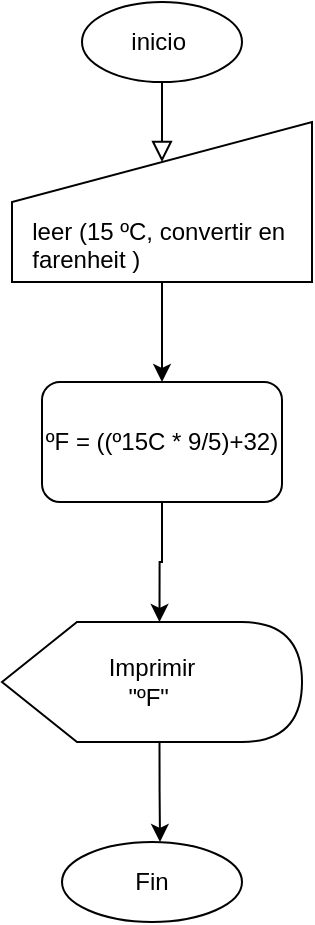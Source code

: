 <mxfile version="16.6.1" type="github" pages="5">
  <diagram id="C5RBs43oDa-KdzZeNtuy" name="Page-1">
    <mxGraphModel dx="421" dy="792" grid="1" gridSize="10" guides="1" tooltips="1" connect="1" arrows="1" fold="1" page="1" pageScale="1" pageWidth="827" pageHeight="1169" math="0" shadow="0">
      <root>
        <mxCell id="WIyWlLk6GJQsqaUBKTNV-0" />
        <mxCell id="WIyWlLk6GJQsqaUBKTNV-1" parent="WIyWlLk6GJQsqaUBKTNV-0" />
        <mxCell id="WIyWlLk6GJQsqaUBKTNV-2" value="" style="rounded=0;html=1;jettySize=auto;orthogonalLoop=1;fontSize=11;endArrow=block;endFill=0;endSize=8;strokeWidth=1;shadow=0;labelBackgroundColor=none;edgeStyle=orthogonalEdgeStyle;" parent="WIyWlLk6GJQsqaUBKTNV-1" edge="1">
          <mxGeometry relative="1" as="geometry">
            <mxPoint x="220" y="120" as="sourcePoint" />
            <mxPoint x="220" y="170" as="targetPoint" />
          </mxGeometry>
        </mxCell>
        <mxCell id="j_S3-wjvyxYgdBAiICmx-0" value="inicio&amp;nbsp;" style="ellipse;whiteSpace=wrap;html=1;" parent="WIyWlLk6GJQsqaUBKTNV-1" vertex="1">
          <mxGeometry x="180" y="90" width="80" height="40" as="geometry" />
        </mxCell>
        <mxCell id="j_S3-wjvyxYgdBAiICmx-6" style="edgeStyle=orthogonalEdgeStyle;rounded=0;orthogonalLoop=1;jettySize=auto;html=1;exitX=0.5;exitY=1;exitDx=0;exitDy=0;entryX=0.5;entryY=0;entryDx=0;entryDy=0;" parent="WIyWlLk6GJQsqaUBKTNV-1" source="j_S3-wjvyxYgdBAiICmx-1" target="j_S3-wjvyxYgdBAiICmx-2" edge="1">
          <mxGeometry relative="1" as="geometry" />
        </mxCell>
        <mxCell id="j_S3-wjvyxYgdBAiICmx-1" value="&lt;div style=&quot;text-align: left&quot;&gt;&lt;span&gt;&lt;br&gt;&lt;/span&gt;&lt;/div&gt;&lt;div style=&quot;text-align: left&quot;&gt;&lt;span&gt;&lt;br&gt;&lt;/span&gt;&lt;/div&gt;&lt;div style=&quot;text-align: left&quot;&gt;&lt;span&gt;&lt;br&gt;&lt;/span&gt;&lt;/div&gt;&lt;div style=&quot;text-align: left&quot;&gt;&lt;span&gt;leer (15 ºC, convertir en&amp;nbsp;&lt;/span&gt;&lt;br&gt;&lt;/div&gt;&lt;div style=&quot;text-align: left&quot;&gt;&lt;span&gt;farenheit&lt;/span&gt;&lt;span&gt;&amp;nbsp;&lt;/span&gt;&lt;span&gt;)&lt;/span&gt;&lt;/div&gt;" style="shape=manualInput;whiteSpace=wrap;html=1;size=40;" parent="WIyWlLk6GJQsqaUBKTNV-1" vertex="1">
          <mxGeometry x="145" y="150" width="150" height="80" as="geometry" />
        </mxCell>
        <mxCell id="j_S3-wjvyxYgdBAiICmx-7" style="edgeStyle=orthogonalEdgeStyle;rounded=0;orthogonalLoop=1;jettySize=auto;html=1;exitX=0.5;exitY=1;exitDx=0;exitDy=0;entryX=0;entryY=0;entryDx=78.75;entryDy=0;entryPerimeter=0;" parent="WIyWlLk6GJQsqaUBKTNV-1" source="j_S3-wjvyxYgdBAiICmx-2" target="j_S3-wjvyxYgdBAiICmx-3" edge="1">
          <mxGeometry relative="1" as="geometry" />
        </mxCell>
        <mxCell id="j_S3-wjvyxYgdBAiICmx-2" value="ºF = ((º15C * 9/5)+32)" style="rounded=1;whiteSpace=wrap;html=1;" parent="WIyWlLk6GJQsqaUBKTNV-1" vertex="1">
          <mxGeometry x="160" y="280" width="120" height="60" as="geometry" />
        </mxCell>
        <mxCell id="j_S3-wjvyxYgdBAiICmx-8" style="edgeStyle=orthogonalEdgeStyle;rounded=0;orthogonalLoop=1;jettySize=auto;html=1;exitX=0;exitY=0;exitDx=78.75;exitDy=60;exitPerimeter=0;" parent="WIyWlLk6GJQsqaUBKTNV-1" source="j_S3-wjvyxYgdBAiICmx-3" edge="1">
          <mxGeometry relative="1" as="geometry">
            <mxPoint x="219" y="510" as="targetPoint" />
          </mxGeometry>
        </mxCell>
        <mxCell id="j_S3-wjvyxYgdBAiICmx-3" value="Imprimir&lt;br&gt;&quot;ºF&quot;&amp;nbsp;" style="shape=display;whiteSpace=wrap;html=1;" parent="WIyWlLk6GJQsqaUBKTNV-1" vertex="1">
          <mxGeometry x="140" y="400" width="150" height="60" as="geometry" />
        </mxCell>
        <mxCell id="j_S3-wjvyxYgdBAiICmx-4" value="Fin" style="ellipse;whiteSpace=wrap;html=1;" parent="WIyWlLk6GJQsqaUBKTNV-1" vertex="1">
          <mxGeometry x="170" y="510" width="90" height="40" as="geometry" />
        </mxCell>
      </root>
    </mxGraphModel>
  </diagram>
  <diagram id="j9LvJpjqWlfmXqtaT33x" name="Page-2">
    <mxGraphModel dx="1374" dy="795" grid="1" gridSize="10" guides="1" tooltips="1" connect="1" arrows="1" fold="1" page="1" pageScale="1" pageWidth="827" pageHeight="1169" math="0" shadow="0">
      <root>
        <mxCell id="A9XIlMgCKEa6uk6Dez_2-0" />
        <mxCell id="A9XIlMgCKEa6uk6Dez_2-1" parent="A9XIlMgCKEa6uk6Dez_2-0" />
        <mxCell id="A9XIlMgCKEa6uk6Dez_2-4" style="edgeStyle=orthogonalEdgeStyle;rounded=0;orthogonalLoop=1;jettySize=auto;html=1;fontColor=#000000;" edge="1" parent="A9XIlMgCKEa6uk6Dez_2-1" source="A9XIlMgCKEa6uk6Dez_2-2">
          <mxGeometry relative="1" as="geometry">
            <mxPoint x="120" y="120" as="targetPoint" />
          </mxGeometry>
        </mxCell>
        <mxCell id="A9XIlMgCKEa6uk6Dez_2-2" value="&lt;span&gt;&lt;font&gt;Inicio&lt;/font&gt;&lt;/span&gt;" style="ellipse;whiteSpace=wrap;html=1;labelBackgroundColor=#FFFFFF;fontColor=#000000;strokeColor=#242424;fillColor=#FFFFFF;verticalAlign=middle;horizontal=1;labelBorderColor=none;" vertex="1" parent="A9XIlMgCKEa6uk6Dez_2-1">
          <mxGeometry x="80" y="40" width="80" height="50" as="geometry" />
        </mxCell>
        <mxCell id="A9XIlMgCKEa6uk6Dez_2-6" style="edgeStyle=orthogonalEdgeStyle;rounded=0;orthogonalLoop=1;jettySize=auto;html=1;exitX=0.5;exitY=1;exitDx=0;exitDy=0;fontColor=#000000;" edge="1" parent="A9XIlMgCKEa6uk6Dez_2-1" source="A9XIlMgCKEa6uk6Dez_2-5">
          <mxGeometry relative="1" as="geometry">
            <mxPoint x="120" y="230" as="targetPoint" />
          </mxGeometry>
        </mxCell>
        <mxCell id="A9XIlMgCKEa6uk6Dez_2-5" value="&amp;nbsp;Las tres notas parciales" style="shape=manualInput;whiteSpace=wrap;html=1;labelBackgroundColor=#FFFFFF;labelBorderColor=none;fontColor=#000000;strokeColor=#242424;fillColor=#FFFFFF;size=13;" vertex="1" parent="A9XIlMgCKEa6uk6Dez_2-1">
          <mxGeometry x="55" y="120" width="130" height="60" as="geometry" />
        </mxCell>
        <mxCell id="b36jiTAZeoGLKjsGa0VD-0" style="edgeStyle=orthogonalEdgeStyle;rounded=0;orthogonalLoop=1;jettySize=auto;html=1;exitX=0.5;exitY=1;exitDx=0;exitDy=0;fontColor=#000000;" edge="1" parent="A9XIlMgCKEa6uk6Dez_2-1" source="_40jU5gqS9IjT1OmutIx-0" target="b36jiTAZeoGLKjsGa0VD-1">
          <mxGeometry relative="1" as="geometry">
            <mxPoint x="125" y="340" as="targetPoint" />
          </mxGeometry>
        </mxCell>
        <mxCell id="_40jU5gqS9IjT1OmutIx-0" value="Escribir las tres notas parciales:&amp;nbsp;" style="rounded=1;whiteSpace=wrap;html=1;labelBackgroundColor=#FFFFFF;labelBorderColor=none;fontColor=#000000;strokeColor=#242424;fillColor=#FFFFFF;" vertex="1" parent="A9XIlMgCKEa6uk6Dez_2-1">
          <mxGeometry x="65" y="230" width="120" height="60" as="geometry" />
        </mxCell>
        <mxCell id="b36jiTAZeoGLKjsGa0VD-2" style="edgeStyle=orthogonalEdgeStyle;rounded=0;orthogonalLoop=1;jettySize=auto;html=1;fontColor=#000000;" edge="1" parent="A9XIlMgCKEa6uk6Dez_2-1" source="b36jiTAZeoGLKjsGa0VD-1">
          <mxGeometry relative="1" as="geometry">
            <mxPoint x="125" y="420" as="targetPoint" />
          </mxGeometry>
        </mxCell>
        <mxCell id="b36jiTAZeoGLKjsGa0VD-1" value="promedio&amp;nbsp; = (50 + 50 + 50 / 3)" style="rounded=1;whiteSpace=wrap;html=1;labelBackgroundColor=#FFFFFF;labelBorderColor=none;fontColor=#000000;strokeColor=#242424;fillColor=#FFFFFF;" vertex="1" parent="A9XIlMgCKEa6uk6Dez_2-1">
          <mxGeometry x="65" y="310" width="120" height="60" as="geometry" />
        </mxCell>
        <mxCell id="UgHYyojsCvAbePOVzRT1-1" style="edgeStyle=orthogonalEdgeStyle;rounded=0;orthogonalLoop=1;jettySize=auto;html=1;entryX=0.5;entryY=0;entryDx=0;entryDy=0;fontColor=#000000;exitX=0;exitY=0;exitDx=72.5;exitDy=60;exitPerimeter=0;" edge="1" parent="A9XIlMgCKEa6uk6Dez_2-1" source="fZdcEFMqkUHQQ8GuWCio-0" target="UgHYyojsCvAbePOVzRT1-0">
          <mxGeometry relative="1" as="geometry">
            <mxPoint x="130" y="490" as="sourcePoint" />
            <Array as="points">
              <mxPoint x="120" y="480" />
            </Array>
          </mxGeometry>
        </mxCell>
        <mxCell id="fZdcEFMqkUHQQ8GuWCio-0" value="Imprimir &quot;promedio&quot;" style="shape=display;whiteSpace=wrap;html=1;labelBackgroundColor=#FFFFFF;labelBorderColor=none;fontColor=#000000;strokeColor=#242424;fillColor=#FFFFFF;" vertex="1" parent="A9XIlMgCKEa6uk6Dez_2-1">
          <mxGeometry x="45" y="420" width="140" height="60" as="geometry" />
        </mxCell>
        <mxCell id="UgHYyojsCvAbePOVzRT1-0" value="&lt;span&gt;&lt;font&gt;Fin&lt;/font&gt;&lt;/span&gt;" style="ellipse;whiteSpace=wrap;html=1;labelBackgroundColor=#FFFFFF;fontColor=#000000;strokeColor=#242424;fillColor=#FFFFFF;verticalAlign=middle;horizontal=1;labelBorderColor=none;" vertex="1" parent="A9XIlMgCKEa6uk6Dez_2-1">
          <mxGeometry x="80" y="520" width="80" height="50" as="geometry" />
        </mxCell>
      </root>
    </mxGraphModel>
  </diagram>
  <diagram id="dLhsllHVzqvLBzs-8ASQ" name="Page-3">
    <mxGraphModel dx="1381" dy="795" grid="1" gridSize="10" guides="1" tooltips="1" connect="1" arrows="1" fold="1" page="1" pageScale="1" pageWidth="827" pageHeight="1169" math="0" shadow="0">
      <root>
        <mxCell id="6GWP7lhl2jTir09dySpJ-0" />
        <mxCell id="6GWP7lhl2jTir09dySpJ-1" parent="6GWP7lhl2jTir09dySpJ-0" />
        <mxCell id="_BFqsE9556rTpa-dP4d5-0" style="edgeStyle=orthogonalEdgeStyle;rounded=0;orthogonalLoop=1;jettySize=auto;html=1;exitX=0.5;exitY=1;exitDx=0;exitDy=0;entryX=0.511;entryY=0.188;entryDx=0;entryDy=0;entryPerimeter=0;fontColor=#000000;" parent="6GWP7lhl2jTir09dySpJ-1" source="6GWP7lhl2jTir09dySpJ-2" target="6GWP7lhl2jTir09dySpJ-3" edge="1">
          <mxGeometry relative="1" as="geometry" />
        </mxCell>
        <mxCell id="6GWP7lhl2jTir09dySpJ-2" value="Inicio&amp;nbsp;" style="ellipse;whiteSpace=wrap;html=1;labelBackgroundColor=#FFFFFF;labelBorderColor=none;fontColor=#000000;strokeColor=#242424;fillColor=#FFFFFF;" parent="6GWP7lhl2jTir09dySpJ-1" vertex="1">
          <mxGeometry x="340" y="40" width="120" height="50" as="geometry" />
        </mxCell>
        <mxCell id="_BFqsE9556rTpa-dP4d5-1" style="edgeStyle=orthogonalEdgeStyle;rounded=0;orthogonalLoop=1;jettySize=auto;html=1;exitX=0.5;exitY=1;exitDx=0;exitDy=0;fontColor=#000000;" parent="6GWP7lhl2jTir09dySpJ-1" source="6GWP7lhl2jTir09dySpJ-3" target="_BFqsE9556rTpa-dP4d5-2" edge="1">
          <mxGeometry relative="1" as="geometry">
            <mxPoint x="400" y="230" as="targetPoint" />
          </mxGeometry>
        </mxCell>
        <mxCell id="6GWP7lhl2jTir09dySpJ-3" value="Correctas&lt;br&gt;incorrectas&lt;br&gt;En Blanco" style="shape=manualInput;whiteSpace=wrap;html=1;labelBackgroundColor=#FFFFFF;labelBorderColor=none;fontColor=#000000;strokeColor=#242424;fillColor=#FFFFFF;" parent="6GWP7lhl2jTir09dySpJ-1" vertex="1">
          <mxGeometry x="310" y="110" width="180" height="80" as="geometry" />
        </mxCell>
        <mxCell id="_BFqsE9556rTpa-dP4d5-5" style="edgeStyle=orthogonalEdgeStyle;rounded=0;orthogonalLoop=1;jettySize=auto;html=1;fontColor=#000000;" parent="6GWP7lhl2jTir09dySpJ-1" edge="1">
          <mxGeometry relative="1" as="geometry">
            <mxPoint x="320" y="320" as="targetPoint" />
            <mxPoint x="360" y="280" as="sourcePoint" />
            <Array as="points">
              <mxPoint x="320" y="280" />
              <mxPoint x="320" y="320" />
            </Array>
          </mxGeometry>
        </mxCell>
        <mxCell id="_BFqsE9556rTpa-dP4d5-7" value="Si" style="edgeLabel;html=1;align=center;verticalAlign=middle;resizable=0;points=[];fontColor=#000000;" parent="_BFqsE9556rTpa-dP4d5-5" vertex="1" connectable="0">
          <mxGeometry x="0.05" y="1" relative="1" as="geometry">
            <mxPoint as="offset" />
          </mxGeometry>
        </mxCell>
        <mxCell id="_BFqsE9556rTpa-dP4d5-6" value="No" style="edgeStyle=orthogonalEdgeStyle;rounded=0;orthogonalLoop=1;jettySize=auto;html=1;fontColor=#000000;" parent="6GWP7lhl2jTir09dySpJ-1" source="_BFqsE9556rTpa-dP4d5-2" edge="1">
          <mxGeometry relative="1" as="geometry">
            <mxPoint x="480" y="320" as="targetPoint" />
            <Array as="points">
              <mxPoint x="480" y="280" />
              <mxPoint x="480" y="290" />
            </Array>
          </mxGeometry>
        </mxCell>
        <mxCell id="_BFqsE9556rTpa-dP4d5-2" value="si correcta" style="rhombus;whiteSpace=wrap;html=1;labelBackgroundColor=#FFFFFF;labelBorderColor=none;fontColor=#000000;strokeColor=#242424;fillColor=#FFFFFF;" parent="6GWP7lhl2jTir09dySpJ-1" vertex="1">
          <mxGeometry x="360" y="240" width="80" height="80" as="geometry" />
        </mxCell>
        <mxCell id="_BFqsE9556rTpa-dP4d5-10" style="edgeStyle=orthogonalEdgeStyle;rounded=0;orthogonalLoop=1;jettySize=auto;html=1;fontColor=#000000;entryX=0;entryY=0.5;entryDx=0;entryDy=0;" parent="6GWP7lhl2jTir09dySpJ-1" source="_BFqsE9556rTpa-dP4d5-8" target="_BFqsE9556rTpa-dP4d5-12" edge="1">
          <mxGeometry relative="1" as="geometry">
            <mxPoint x="370" y="440" as="targetPoint" />
            <Array as="points">
              <mxPoint x="320" y="440" />
            </Array>
          </mxGeometry>
        </mxCell>
        <mxCell id="_BFqsE9556rTpa-dP4d5-8" value="Obtiene 4pts." style="strokeWidth=2;html=1;shape=mxgraph.flowchart.document2;whiteSpace=wrap;size=0.017;labelBackgroundColor=#FFFFFF;labelBorderColor=none;fontColor=#000000;fillColor=#FFFFFF;" parent="6GWP7lhl2jTir09dySpJ-1" vertex="1">
          <mxGeometry x="270" y="320" width="100" height="60" as="geometry" />
        </mxCell>
        <mxCell id="_BFqsE9556rTpa-dP4d5-11" style="edgeStyle=orthogonalEdgeStyle;rounded=0;orthogonalLoop=1;jettySize=auto;html=1;fontColor=#000000;" parent="6GWP7lhl2jTir09dySpJ-1" source="_BFqsE9556rTpa-dP4d5-9" edge="1">
          <mxGeometry relative="1" as="geometry">
            <mxPoint x="440" y="440" as="targetPoint" />
            <Array as="points">
              <mxPoint x="480" y="440" />
              <mxPoint x="480" y="440" />
            </Array>
          </mxGeometry>
        </mxCell>
        <mxCell id="_BFqsE9556rTpa-dP4d5-9" value="Incorrecta -1pts." style="strokeWidth=2;html=1;shape=mxgraph.flowchart.document2;whiteSpace=wrap;size=0;labelBackgroundColor=#FFFFFF;labelBorderColor=none;fontColor=#000000;fillColor=#FFFFFF;" parent="6GWP7lhl2jTir09dySpJ-1" vertex="1">
          <mxGeometry x="430" y="320" width="100" height="60" as="geometry" />
        </mxCell>
        <mxCell id="_BFqsE9556rTpa-dP4d5-13" style="edgeStyle=orthogonalEdgeStyle;rounded=0;orthogonalLoop=1;jettySize=auto;html=1;exitX=0.5;exitY=1;exitDx=0;exitDy=0;fontColor=#000000;" parent="6GWP7lhl2jTir09dySpJ-1" source="_BFqsE9556rTpa-dP4d5-12" target="_BFqsE9556rTpa-dP4d5-14" edge="1">
          <mxGeometry relative="1" as="geometry">
            <mxPoint x="400" y="520" as="targetPoint" />
          </mxGeometry>
        </mxCell>
        <mxCell id="_BFqsE9556rTpa-dP4d5-12" value="si no si&amp;nbsp;" style="rhombus;whiteSpace=wrap;html=1;labelBackgroundColor=#FFFFFF;labelBorderColor=none;fontColor=#000000;strokeColor=#242424;fillColor=#FFFFFF;" parent="6GWP7lhl2jTir09dySpJ-1" vertex="1">
          <mxGeometry x="360" y="400" width="80" height="80" as="geometry" />
        </mxCell>
        <mxCell id="QVOUe4tK_caWL7S_fmh_-0" style="edgeStyle=orthogonalEdgeStyle;rounded=0;orthogonalLoop=1;jettySize=auto;html=1;fontColor=#000000;" parent="6GWP7lhl2jTir09dySpJ-1" source="_BFqsE9556rTpa-dP4d5-14" target="QVOUe4tK_caWL7S_fmh_-1" edge="1">
          <mxGeometry relative="1" as="geometry">
            <mxPoint x="400" y="640" as="targetPoint" />
          </mxGeometry>
        </mxCell>
        <mxCell id="_BFqsE9556rTpa-dP4d5-14" value="En blanco o pts." style="shape=document;whiteSpace=wrap;html=1;boundedLbl=1;labelBackgroundColor=#FFFFFF;labelBorderColor=none;fontColor=#000000;strokeColor=#242424;fillColor=#FFFFFF;size=0;" parent="6GWP7lhl2jTir09dySpJ-1" vertex="1">
          <mxGeometry x="340" y="530" width="120" height="70" as="geometry" />
        </mxCell>
        <mxCell id="QVOUe4tK_caWL7S_fmh_-2" style="edgeStyle=orthogonalEdgeStyle;rounded=0;orthogonalLoop=1;jettySize=auto;html=1;fontColor=#000000;" parent="6GWP7lhl2jTir09dySpJ-1" source="QVOUe4tK_caWL7S_fmh_-1" edge="1">
          <mxGeometry relative="1" as="geometry">
            <mxPoint x="400" y="730" as="targetPoint" />
          </mxGeometry>
        </mxCell>
        <mxCell id="QVOUe4tK_caWL7S_fmh_-1" value="Mostrar el puntaje final" style="shape=display;whiteSpace=wrap;html=1;labelBackgroundColor=#FFFFFF;labelBorderColor=none;fontColor=#000000;strokeColor=#242424;fillColor=#FFFFFF;" parent="6GWP7lhl2jTir09dySpJ-1" vertex="1">
          <mxGeometry x="322.5" y="640" width="155" height="50" as="geometry" />
        </mxCell>
        <mxCell id="QVOUe4tK_caWL7S_fmh_-3" value="Fin" style="ellipse;whiteSpace=wrap;html=1;labelBackgroundColor=#FFFFFF;labelBorderColor=none;fontColor=#000000;strokeColor=#242424;fillColor=#FFFFFF;" parent="6GWP7lhl2jTir09dySpJ-1" vertex="1">
          <mxGeometry x="340" y="730" width="120" height="50" as="geometry" />
        </mxCell>
      </root>
    </mxGraphModel>
  </diagram>
  <diagram id="Q3MXwnsf7KPIWsKd8Pp5" name="Page-4">
    <mxGraphModel dx="422" dy="792" grid="1" gridSize="10" guides="1" tooltips="1" connect="1" arrows="1" fold="1" page="1" pageScale="1" pageWidth="827" pageHeight="1169" math="0" shadow="0">
      <root>
        <mxCell id="vJROB1vRdepmwgi2qnya-0" />
        <mxCell id="vJROB1vRdepmwgi2qnya-1" parent="vJROB1vRdepmwgi2qnya-0" />
        <mxCell id="vJROB1vRdepmwgi2qnya-5" style="edgeStyle=orthogonalEdgeStyle;rounded=0;orthogonalLoop=1;jettySize=auto;html=1;entryX=0.538;entryY=0.188;entryDx=0;entryDy=0;entryPerimeter=0;" parent="vJROB1vRdepmwgi2qnya-1" source="vJROB1vRdepmwgi2qnya-2" target="vJROB1vRdepmwgi2qnya-3" edge="1">
          <mxGeometry relative="1" as="geometry" />
        </mxCell>
        <mxCell id="vJROB1vRdepmwgi2qnya-2" value="inicio&amp;nbsp;" style="ellipse;whiteSpace=wrap;html=1;" parent="vJROB1vRdepmwgi2qnya-1" vertex="1">
          <mxGeometry x="320" y="140" width="120" height="50" as="geometry" />
        </mxCell>
        <mxCell id="4yTET0_jzoJn_nqbq8x_-0" style="edgeStyle=orthogonalEdgeStyle;rounded=0;orthogonalLoop=1;jettySize=auto;html=1;exitX=0.5;exitY=1;exitDx=0;exitDy=0;" parent="vJROB1vRdepmwgi2qnya-1" source="vJROB1vRdepmwgi2qnya-3" edge="1">
          <mxGeometry relative="1" as="geometry">
            <mxPoint x="375" y="370" as="targetPoint" />
          </mxGeometry>
        </mxCell>
        <mxCell id="vJROB1vRdepmwgi2qnya-3" value="leer&amp;nbsp; HT, PH" style="shape=manualInput;whiteSpace=wrap;html=1;" parent="vJROB1vRdepmwgi2qnya-1" vertex="1">
          <mxGeometry x="310" y="230" width="130" height="80" as="geometry" />
        </mxCell>
        <mxCell id="J4juuVboZFvuO3kNvoSF-3" value="sino" style="edgeStyle=orthogonalEdgeStyle;rounded=0;orthogonalLoop=1;jettySize=auto;html=1;" parent="vJROB1vRdepmwgi2qnya-1" source="J4juuVboZFvuO3kNvoSF-2" target="J4juuVboZFvuO3kNvoSF-4" edge="1">
          <mxGeometry relative="1" as="geometry">
            <mxPoint x="560" y="470" as="targetPoint" />
            <Array as="points">
              <mxPoint x="540" y="425" />
              <mxPoint x="540" y="425" />
            </Array>
          </mxGeometry>
        </mxCell>
        <mxCell id="J4juuVboZFvuO3kNvoSF-2" value="&lt;span style=&quot;font-family: &amp;#34;roboto&amp;#34; , &amp;#34;robotodraft&amp;#34; , &amp;#34;helvetica&amp;#34; , &amp;#34;arial&amp;#34; , sans-serif ; font-size: 13px ; background-color: rgb(255 , 255 , 255)&quot;&gt;Si HT &amp;gt; 8&lt;/span&gt;" style="rhombus;whiteSpace=wrap;html=1;" parent="vJROB1vRdepmwgi2qnya-1" vertex="1">
          <mxGeometry x="317.5" y="370" width="115" height="110" as="geometry" />
        </mxCell>
        <mxCell id="J4juuVboZFvuO3kNvoSF-5" style="edgeStyle=orthogonalEdgeStyle;rounded=0;orthogonalLoop=1;jettySize=auto;html=1;entryX=1;entryY=0.5;entryDx=0;entryDy=0;entryPerimeter=0;" parent="vJROB1vRdepmwgi2qnya-1" source="J4juuVboZFvuO3kNvoSF-4" target="J4juuVboZFvuO3kNvoSF-6" edge="1">
          <mxGeometry relative="1" as="geometry">
            <mxPoint x="480" y="640" as="targetPoint" />
            <Array as="points">
              <mxPoint x="560" y="640" />
            </Array>
          </mxGeometry>
        </mxCell>
        <mxCell id="J4juuVboZFvuO3kNvoSF-4" value="&lt;span style=&quot;font-family: &amp;#34;roboto&amp;#34; , &amp;#34;robotodraft&amp;#34; , &amp;#34;helvetica&amp;#34; , &amp;#34;arial&amp;#34; , sans-serif ; font-size: 13px ; background-color: rgb(255 , 255 , 255)&quot;&gt;PT=HT*2*PH&lt;/span&gt;" style="rounded=1;whiteSpace=wrap;html=1;" parent="vJROB1vRdepmwgi2qnya-1" vertex="1">
          <mxGeometry x="500" y="480" width="120" height="60" as="geometry" />
        </mxCell>
        <mxCell id="J4juuVboZFvuO3kNvoSF-6" value="" style="strokeWidth=2;html=1;shape=mxgraph.flowchart.display;whiteSpace=wrap;" parent="vJROB1vRdepmwgi2qnya-1" vertex="1">
          <mxGeometry x="300" y="600" width="160" height="80" as="geometry" />
        </mxCell>
      </root>
    </mxGraphModel>
  </diagram>
  <diagram id="Z8bDd8Y-_o-Yat_1EcrP" name="Page-5">
    <mxGraphModel dx="2208" dy="795" grid="1" gridSize="10" guides="1" tooltips="1" connect="1" arrows="1" fold="1" page="1" pageScale="1" pageWidth="827" pageHeight="1169" math="0" shadow="0">
      <root>
        <mxCell id="uXoH3hFxAhYPM5_QH3hW-0" />
        <mxCell id="uXoH3hFxAhYPM5_QH3hW-1" parent="uXoH3hFxAhYPM5_QH3hW-0" />
        <mxCell id="TR9HWd-_yarmI3bobXsh-24" style="edgeStyle=orthogonalEdgeStyle;rounded=0;orthogonalLoop=1;jettySize=auto;html=1;entryX=0.61;entryY=0.133;entryDx=0;entryDy=0;entryPerimeter=0;" edge="1" parent="uXoH3hFxAhYPM5_QH3hW-1" source="dOzs4BQ-vJli8im8ovPK-0" target="dOzs4BQ-vJli8im8ovPK-1">
          <mxGeometry relative="1" as="geometry" />
        </mxCell>
        <mxCell id="dOzs4BQ-vJli8im8ovPK-0" value="Inicio" style="ellipse;whiteSpace=wrap;html=1;" vertex="1" parent="uXoH3hFxAhYPM5_QH3hW-1">
          <mxGeometry x="330" width="120" height="50" as="geometry" />
        </mxCell>
        <mxCell id="TR9HWd-_yarmI3bobXsh-25" style="edgeStyle=orthogonalEdgeStyle;rounded=0;orthogonalLoop=1;jettySize=auto;html=1;entryX=0.465;entryY=0.027;entryDx=0;entryDy=0;entryPerimeter=0;" edge="1" parent="uXoH3hFxAhYPM5_QH3hW-1" source="dOzs4BQ-vJli8im8ovPK-1" target="TR9HWd-_yarmI3bobXsh-0">
          <mxGeometry relative="1" as="geometry" />
        </mxCell>
        <mxCell id="dOzs4BQ-vJli8im8ovPK-1" value="leer x" style="html=1;strokeWidth=2;shape=manualInput;whiteSpace=wrap;rounded=1;size=26;arcSize=11;" vertex="1" parent="uXoH3hFxAhYPM5_QH3hW-1">
          <mxGeometry x="330" y="90" width="100" height="60" as="geometry" />
        </mxCell>
        <mxCell id="TR9HWd-_yarmI3bobXsh-9" style="edgeStyle=orthogonalEdgeStyle;rounded=0;orthogonalLoop=1;jettySize=auto;html=1;" edge="1" parent="uXoH3hFxAhYPM5_QH3hW-1" source="TR9HWd-_yarmI3bobXsh-0">
          <mxGeometry relative="1" as="geometry">
            <mxPoint x="560" y="300" as="targetPoint" />
            <Array as="points">
              <mxPoint x="530" y="255" />
              <mxPoint x="530" y="255" />
            </Array>
          </mxGeometry>
        </mxCell>
        <mxCell id="TR9HWd-_yarmI3bobXsh-12" value="si" style="edgeLabel;html=1;align=center;verticalAlign=middle;resizable=0;points=[];" vertex="1" connectable="0" parent="TR9HWd-_yarmI3bobXsh-9">
          <mxGeometry x="-0.407" y="-4" relative="1" as="geometry">
            <mxPoint as="offset" />
          </mxGeometry>
        </mxCell>
        <mxCell id="TR9HWd-_yarmI3bobXsh-10" style="edgeStyle=orthogonalEdgeStyle;rounded=0;orthogonalLoop=1;jettySize=auto;html=1;" edge="1" parent="uXoH3hFxAhYPM5_QH3hW-1" source="TR9HWd-_yarmI3bobXsh-0">
          <mxGeometry relative="1" as="geometry">
            <mxPoint x="200" y="290" as="targetPoint" />
            <Array as="points">
              <mxPoint x="250" y="255" />
              <mxPoint x="250" y="255" />
            </Array>
          </mxGeometry>
        </mxCell>
        <mxCell id="TR9HWd-_yarmI3bobXsh-11" value="no" style="edgeLabel;html=1;align=center;verticalAlign=middle;resizable=0;points=[];" vertex="1" connectable="0" parent="TR9HWd-_yarmI3bobXsh-10">
          <mxGeometry x="-0.244" y="1" relative="1" as="geometry">
            <mxPoint as="offset" />
          </mxGeometry>
        </mxCell>
        <mxCell id="TR9HWd-_yarmI3bobXsh-0" value="X&amp;lt;500" style="rhombus;whiteSpace=wrap;html=1;" vertex="1" parent="uXoH3hFxAhYPM5_QH3hW-1">
          <mxGeometry x="300" y="200" width="170" height="110" as="geometry" />
        </mxCell>
        <mxCell id="RMUGEigH7deLj0omRy7Y-4" style="edgeStyle=orthogonalEdgeStyle;rounded=0;orthogonalLoop=1;jettySize=auto;html=1;" edge="1" parent="uXoH3hFxAhYPM5_QH3hW-1" source="TR9HWd-_yarmI3bobXsh-13" target="RMUGEigH7deLj0omRy7Y-5">
          <mxGeometry relative="1" as="geometry">
            <mxPoint x="440" y="660" as="targetPoint" />
            <Array as="points">
              <mxPoint x="560" y="660" />
            </Array>
          </mxGeometry>
        </mxCell>
        <mxCell id="TR9HWd-_yarmI3bobXsh-13" value="x*0.15 =&amp;nbsp;&quot;nuevo salario&quot;" style="strokeWidth=2;html=1;shape=mxgraph.flowchart.display;whiteSpace=wrap;" vertex="1" parent="uXoH3hFxAhYPM5_QH3hW-1">
          <mxGeometry x="470" y="300" width="160" height="90" as="geometry" />
        </mxCell>
        <mxCell id="TR9HWd-_yarmI3bobXsh-15" style="edgeStyle=orthogonalEdgeStyle;rounded=0;orthogonalLoop=1;jettySize=auto;html=1;" edge="1" parent="uXoH3hFxAhYPM5_QH3hW-1" source="TR9HWd-_yarmI3bobXsh-14">
          <mxGeometry relative="1" as="geometry">
            <mxPoint x="400" y="370" as="targetPoint" />
            <Array as="points">
              <mxPoint x="360" y="345" />
              <mxPoint x="360" y="345" />
            </Array>
          </mxGeometry>
        </mxCell>
        <mxCell id="TR9HWd-_yarmI3bobXsh-17" value="si" style="edgeLabel;html=1;align=center;verticalAlign=middle;resizable=0;points=[];" vertex="1" connectable="0" parent="TR9HWd-_yarmI3bobXsh-15">
          <mxGeometry x="-0.232" y="-4" relative="1" as="geometry">
            <mxPoint as="offset" />
          </mxGeometry>
        </mxCell>
        <mxCell id="TR9HWd-_yarmI3bobXsh-16" style="edgeStyle=orthogonalEdgeStyle;rounded=0;orthogonalLoop=1;jettySize=auto;html=1;" edge="1" parent="uXoH3hFxAhYPM5_QH3hW-1" source="TR9HWd-_yarmI3bobXsh-14">
          <mxGeometry relative="1" as="geometry">
            <mxPoint x="40" y="380" as="targetPoint" />
            <Array as="points">
              <mxPoint x="80" y="345" />
              <mxPoint x="80" y="345" />
            </Array>
          </mxGeometry>
        </mxCell>
        <mxCell id="TR9HWd-_yarmI3bobXsh-18" value="no" style="edgeLabel;html=1;align=center;verticalAlign=middle;resizable=0;points=[];" vertex="1" connectable="0" parent="TR9HWd-_yarmI3bobXsh-16">
          <mxGeometry x="-0.409" y="2" relative="1" as="geometry">
            <mxPoint as="offset" />
          </mxGeometry>
        </mxCell>
        <mxCell id="TR9HWd-_yarmI3bobXsh-14" value="X &amp;gt;= 500 &amp;lt;1000" style="rhombus;whiteSpace=wrap;html=1;" vertex="1" parent="uXoH3hFxAhYPM5_QH3hW-1">
          <mxGeometry x="110" y="290" width="190" height="110" as="geometry" />
        </mxCell>
        <mxCell id="TR9HWd-_yarmI3bobXsh-22" style="edgeStyle=orthogonalEdgeStyle;rounded=0;orthogonalLoop=1;jettySize=auto;html=1;" edge="1" parent="uXoH3hFxAhYPM5_QH3hW-1" source="TR9HWd-_yarmI3bobXsh-19">
          <mxGeometry relative="1" as="geometry">
            <mxPoint x="35" y="530" as="targetPoint" />
          </mxGeometry>
        </mxCell>
        <mxCell id="TR9HWd-_yarmI3bobXsh-19" value="X &amp;gt;= 1000" style="strokeWidth=2;html=1;shape=mxgraph.flowchart.decision;whiteSpace=wrap;" vertex="1" parent="uXoH3hFxAhYPM5_QH3hW-1">
          <mxGeometry x="-40" y="380" width="150" height="100" as="geometry" />
        </mxCell>
        <mxCell id="RMUGEigH7deLj0omRy7Y-3" style="edgeStyle=orthogonalEdgeStyle;rounded=0;orthogonalLoop=1;jettySize=auto;html=1;" edge="1" parent="uXoH3hFxAhYPM5_QH3hW-1" source="TR9HWd-_yarmI3bobXsh-20">
          <mxGeometry relative="1" as="geometry">
            <mxPoint x="392.5" y="630" as="targetPoint" />
          </mxGeometry>
        </mxCell>
        <mxCell id="TR9HWd-_yarmI3bobXsh-20" value="x*0.10 =&quot;nuevo salario&quot;" style="strokeWidth=2;html=1;shape=mxgraph.flowchart.display;whiteSpace=wrap;" vertex="1" parent="uXoH3hFxAhYPM5_QH3hW-1">
          <mxGeometry x="320" y="370" width="145" height="80" as="geometry" />
        </mxCell>
        <mxCell id="TR9HWd-_yarmI3bobXsh-23" value="x*0.05 =&amp;nbsp;&quot;nuevo salario&quot;" style="strokeWidth=2;html=1;shape=mxgraph.flowchart.display;whiteSpace=wrap;" vertex="1" parent="uXoH3hFxAhYPM5_QH3hW-1">
          <mxGeometry x="-65" y="530" width="175" height="70" as="geometry" />
        </mxCell>
        <mxCell id="RMUGEigH7deLj0omRy7Y-0" value="" style="endArrow=none;html=1;rounded=0;" edge="1" parent="uXoH3hFxAhYPM5_QH3hW-1">
          <mxGeometry width="50" height="50" relative="1" as="geometry">
            <mxPoint x="40" y="660" as="sourcePoint" />
            <mxPoint x="40" y="600" as="targetPoint" />
            <Array as="points" />
          </mxGeometry>
        </mxCell>
        <mxCell id="RMUGEigH7deLj0omRy7Y-1" value="" style="endArrow=none;html=1;rounded=0;" edge="1" parent="uXoH3hFxAhYPM5_QH3hW-1">
          <mxGeometry width="50" height="50" relative="1" as="geometry">
            <mxPoint x="40" y="660" as="sourcePoint" />
            <mxPoint x="140" y="660" as="targetPoint" />
          </mxGeometry>
        </mxCell>
        <mxCell id="RMUGEigH7deLj0omRy7Y-2" value="" style="endArrow=classic;html=1;rounded=0;" edge="1" parent="uXoH3hFxAhYPM5_QH3hW-1">
          <mxGeometry width="50" height="50" relative="1" as="geometry">
            <mxPoint x="140" y="660" as="sourcePoint" />
            <mxPoint x="360" y="660" as="targetPoint" />
            <Array as="points" />
          </mxGeometry>
        </mxCell>
        <mxCell id="RMUGEigH7deLj0omRy7Y-5" value="Fin" style="ellipse;whiteSpace=wrap;html=1;" vertex="1" parent="uXoH3hFxAhYPM5_QH3hW-1">
          <mxGeometry x="360" y="630" width="90" height="60" as="geometry" />
        </mxCell>
      </root>
    </mxGraphModel>
  </diagram>
</mxfile>
